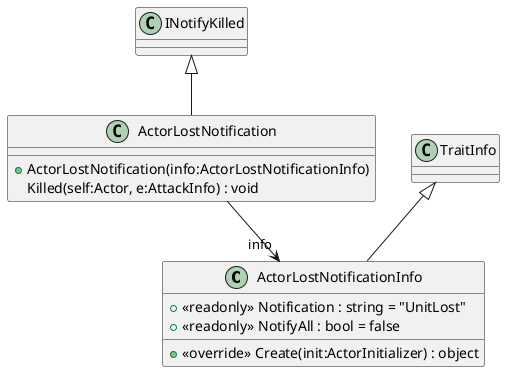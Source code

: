 @startuml
class ActorLostNotificationInfo {
    + <<readonly>> Notification : string = "UnitLost"
    + <<readonly>> NotifyAll : bool = false
    + <<override>> Create(init:ActorInitializer) : object
}
class ActorLostNotification {
    + ActorLostNotification(info:ActorLostNotificationInfo)
    Killed(self:Actor, e:AttackInfo) : void
}
TraitInfo <|-- ActorLostNotificationInfo
INotifyKilled <|-- ActorLostNotification
ActorLostNotification --> "info" ActorLostNotificationInfo
@enduml
